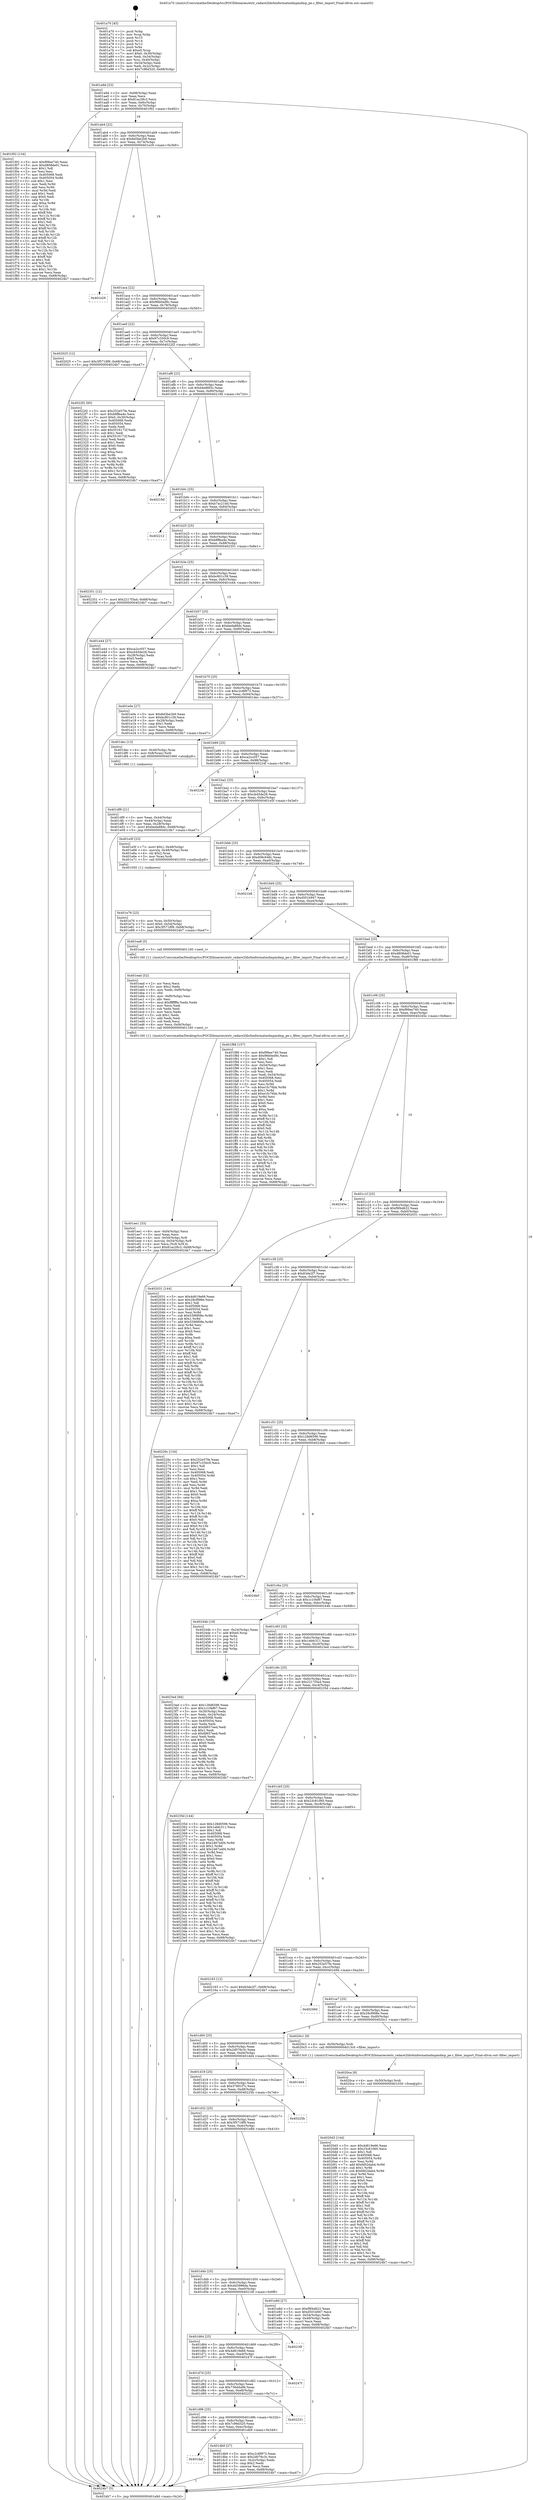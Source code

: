 digraph "0x401a70" {
  label = "0x401a70 (/mnt/c/Users/mathe/Desktop/tcc/POCII/binaries/extr_radare2librbinformatmdmpmdmp_pe.c_filter_import_Final-ollvm.out::main(0))"
  labelloc = "t"
  node[shape=record]

  Entry [label="",width=0.3,height=0.3,shape=circle,fillcolor=black,style=filled]
  "0x401a9d" [label="{
     0x401a9d [23]\l
     | [instrs]\l
     &nbsp;&nbsp;0x401a9d \<+3\>: mov -0x68(%rbp),%eax\l
     &nbsp;&nbsp;0x401aa0 \<+2\>: mov %eax,%ecx\l
     &nbsp;&nbsp;0x401aa2 \<+6\>: sub $0x81ac28c3,%ecx\l
     &nbsp;&nbsp;0x401aa8 \<+3\>: mov %eax,-0x6c(%rbp)\l
     &nbsp;&nbsp;0x401aab \<+3\>: mov %ecx,-0x70(%rbp)\l
     &nbsp;&nbsp;0x401aae \<+6\>: je 0000000000401f02 \<main+0x492\>\l
  }"]
  "0x401f02" [label="{
     0x401f02 [134]\l
     | [instrs]\l
     &nbsp;&nbsp;0x401f02 \<+5\>: mov $0xf99ee740,%eax\l
     &nbsp;&nbsp;0x401f07 \<+5\>: mov $0xd808de01,%ecx\l
     &nbsp;&nbsp;0x401f0c \<+2\>: mov $0x1,%dl\l
     &nbsp;&nbsp;0x401f0e \<+2\>: xor %esi,%esi\l
     &nbsp;&nbsp;0x401f10 \<+7\>: mov 0x405068,%edi\l
     &nbsp;&nbsp;0x401f17 \<+8\>: mov 0x405054,%r8d\l
     &nbsp;&nbsp;0x401f1f \<+3\>: sub $0x1,%esi\l
     &nbsp;&nbsp;0x401f22 \<+3\>: mov %edi,%r9d\l
     &nbsp;&nbsp;0x401f25 \<+3\>: add %esi,%r9d\l
     &nbsp;&nbsp;0x401f28 \<+4\>: imul %r9d,%edi\l
     &nbsp;&nbsp;0x401f2c \<+3\>: and $0x1,%edi\l
     &nbsp;&nbsp;0x401f2f \<+3\>: cmp $0x0,%edi\l
     &nbsp;&nbsp;0x401f32 \<+4\>: sete %r10b\l
     &nbsp;&nbsp;0x401f36 \<+4\>: cmp $0xa,%r8d\l
     &nbsp;&nbsp;0x401f3a \<+4\>: setl %r11b\l
     &nbsp;&nbsp;0x401f3e \<+3\>: mov %r10b,%bl\l
     &nbsp;&nbsp;0x401f41 \<+3\>: xor $0xff,%bl\l
     &nbsp;&nbsp;0x401f44 \<+3\>: mov %r11b,%r14b\l
     &nbsp;&nbsp;0x401f47 \<+4\>: xor $0xff,%r14b\l
     &nbsp;&nbsp;0x401f4b \<+3\>: xor $0x1,%dl\l
     &nbsp;&nbsp;0x401f4e \<+3\>: mov %bl,%r15b\l
     &nbsp;&nbsp;0x401f51 \<+4\>: and $0xff,%r15b\l
     &nbsp;&nbsp;0x401f55 \<+3\>: and %dl,%r10b\l
     &nbsp;&nbsp;0x401f58 \<+3\>: mov %r14b,%r12b\l
     &nbsp;&nbsp;0x401f5b \<+4\>: and $0xff,%r12b\l
     &nbsp;&nbsp;0x401f5f \<+3\>: and %dl,%r11b\l
     &nbsp;&nbsp;0x401f62 \<+3\>: or %r10b,%r15b\l
     &nbsp;&nbsp;0x401f65 \<+3\>: or %r11b,%r12b\l
     &nbsp;&nbsp;0x401f68 \<+3\>: xor %r12b,%r15b\l
     &nbsp;&nbsp;0x401f6b \<+3\>: or %r14b,%bl\l
     &nbsp;&nbsp;0x401f6e \<+3\>: xor $0xff,%bl\l
     &nbsp;&nbsp;0x401f71 \<+3\>: or $0x1,%dl\l
     &nbsp;&nbsp;0x401f74 \<+2\>: and %dl,%bl\l
     &nbsp;&nbsp;0x401f76 \<+3\>: or %bl,%r15b\l
     &nbsp;&nbsp;0x401f79 \<+4\>: test $0x1,%r15b\l
     &nbsp;&nbsp;0x401f7d \<+3\>: cmovne %ecx,%eax\l
     &nbsp;&nbsp;0x401f80 \<+3\>: mov %eax,-0x68(%rbp)\l
     &nbsp;&nbsp;0x401f83 \<+5\>: jmp 00000000004024b7 \<main+0xa47\>\l
  }"]
  "0x401ab4" [label="{
     0x401ab4 [22]\l
     | [instrs]\l
     &nbsp;&nbsp;0x401ab4 \<+5\>: jmp 0000000000401ab9 \<main+0x49\>\l
     &nbsp;&nbsp;0x401ab9 \<+3\>: mov -0x6c(%rbp),%eax\l
     &nbsp;&nbsp;0x401abc \<+5\>: sub $0x8d3be2b9,%eax\l
     &nbsp;&nbsp;0x401ac1 \<+3\>: mov %eax,-0x74(%rbp)\l
     &nbsp;&nbsp;0x401ac4 \<+6\>: je 0000000000401e29 \<main+0x3b9\>\l
  }"]
  Exit [label="",width=0.3,height=0.3,shape=circle,fillcolor=black,style=filled,peripheries=2]
  "0x401e29" [label="{
     0x401e29\l
  }", style=dashed]
  "0x401aca" [label="{
     0x401aca [22]\l
     | [instrs]\l
     &nbsp;&nbsp;0x401aca \<+5\>: jmp 0000000000401acf \<main+0x5f\>\l
     &nbsp;&nbsp;0x401acf \<+3\>: mov -0x6c(%rbp),%eax\l
     &nbsp;&nbsp;0x401ad2 \<+5\>: sub $0x96b0ed9c,%eax\l
     &nbsp;&nbsp;0x401ad7 \<+3\>: mov %eax,-0x78(%rbp)\l
     &nbsp;&nbsp;0x401ada \<+6\>: je 0000000000402025 \<main+0x5b5\>\l
  }"]
  "0x4020d3" [label="{
     0x4020d3 [144]\l
     | [instrs]\l
     &nbsp;&nbsp;0x4020d3 \<+5\>: mov $0x4d619e66,%eax\l
     &nbsp;&nbsp;0x4020d8 \<+5\>: mov $0x23c81060,%ecx\l
     &nbsp;&nbsp;0x4020dd \<+2\>: mov $0x1,%dl\l
     &nbsp;&nbsp;0x4020df \<+7\>: mov 0x405068,%esi\l
     &nbsp;&nbsp;0x4020e6 \<+8\>: mov 0x405054,%r8d\l
     &nbsp;&nbsp;0x4020ee \<+3\>: mov %esi,%r9d\l
     &nbsp;&nbsp;0x4020f1 \<+7\>: add $0xfd02dab4,%r9d\l
     &nbsp;&nbsp;0x4020f8 \<+4\>: sub $0x1,%r9d\l
     &nbsp;&nbsp;0x4020fc \<+7\>: sub $0xfd02dab4,%r9d\l
     &nbsp;&nbsp;0x402103 \<+4\>: imul %r9d,%esi\l
     &nbsp;&nbsp;0x402107 \<+3\>: and $0x1,%esi\l
     &nbsp;&nbsp;0x40210a \<+3\>: cmp $0x0,%esi\l
     &nbsp;&nbsp;0x40210d \<+4\>: sete %r10b\l
     &nbsp;&nbsp;0x402111 \<+4\>: cmp $0xa,%r8d\l
     &nbsp;&nbsp;0x402115 \<+4\>: setl %r11b\l
     &nbsp;&nbsp;0x402119 \<+3\>: mov %r10b,%bl\l
     &nbsp;&nbsp;0x40211c \<+3\>: xor $0xff,%bl\l
     &nbsp;&nbsp;0x40211f \<+3\>: mov %r11b,%r14b\l
     &nbsp;&nbsp;0x402122 \<+4\>: xor $0xff,%r14b\l
     &nbsp;&nbsp;0x402126 \<+3\>: xor $0x1,%dl\l
     &nbsp;&nbsp;0x402129 \<+3\>: mov %bl,%r15b\l
     &nbsp;&nbsp;0x40212c \<+4\>: and $0xff,%r15b\l
     &nbsp;&nbsp;0x402130 \<+3\>: and %dl,%r10b\l
     &nbsp;&nbsp;0x402133 \<+3\>: mov %r14b,%r12b\l
     &nbsp;&nbsp;0x402136 \<+4\>: and $0xff,%r12b\l
     &nbsp;&nbsp;0x40213a \<+3\>: and %dl,%r11b\l
     &nbsp;&nbsp;0x40213d \<+3\>: or %r10b,%r15b\l
     &nbsp;&nbsp;0x402140 \<+3\>: or %r11b,%r12b\l
     &nbsp;&nbsp;0x402143 \<+3\>: xor %r12b,%r15b\l
     &nbsp;&nbsp;0x402146 \<+3\>: or %r14b,%bl\l
     &nbsp;&nbsp;0x402149 \<+3\>: xor $0xff,%bl\l
     &nbsp;&nbsp;0x40214c \<+3\>: or $0x1,%dl\l
     &nbsp;&nbsp;0x40214f \<+2\>: and %dl,%bl\l
     &nbsp;&nbsp;0x402151 \<+3\>: or %bl,%r15b\l
     &nbsp;&nbsp;0x402154 \<+4\>: test $0x1,%r15b\l
     &nbsp;&nbsp;0x402158 \<+3\>: cmovne %ecx,%eax\l
     &nbsp;&nbsp;0x40215b \<+3\>: mov %eax,-0x68(%rbp)\l
     &nbsp;&nbsp;0x40215e \<+5\>: jmp 00000000004024b7 \<main+0xa47\>\l
  }"]
  "0x402025" [label="{
     0x402025 [12]\l
     | [instrs]\l
     &nbsp;&nbsp;0x402025 \<+7\>: movl $0x3f5718f9,-0x68(%rbp)\l
     &nbsp;&nbsp;0x40202c \<+5\>: jmp 00000000004024b7 \<main+0xa47\>\l
  }"]
  "0x401ae0" [label="{
     0x401ae0 [22]\l
     | [instrs]\l
     &nbsp;&nbsp;0x401ae0 \<+5\>: jmp 0000000000401ae5 \<main+0x75\>\l
     &nbsp;&nbsp;0x401ae5 \<+3\>: mov -0x6c(%rbp),%eax\l
     &nbsp;&nbsp;0x401ae8 \<+5\>: sub $0x97c330c9,%eax\l
     &nbsp;&nbsp;0x401aed \<+3\>: mov %eax,-0x7c(%rbp)\l
     &nbsp;&nbsp;0x401af0 \<+6\>: je 00000000004022f2 \<main+0x882\>\l
  }"]
  "0x4020ca" [label="{
     0x4020ca [9]\l
     | [instrs]\l
     &nbsp;&nbsp;0x4020ca \<+4\>: mov -0x50(%rbp),%rdi\l
     &nbsp;&nbsp;0x4020ce \<+5\>: call 0000000000401030 \<free@plt\>\l
     | [calls]\l
     &nbsp;&nbsp;0x401030 \{1\} (unknown)\l
  }"]
  "0x4022f2" [label="{
     0x4022f2 [95]\l
     | [instrs]\l
     &nbsp;&nbsp;0x4022f2 \<+5\>: mov $0x252e57fe,%eax\l
     &nbsp;&nbsp;0x4022f7 \<+5\>: mov $0xb8ffea4e,%ecx\l
     &nbsp;&nbsp;0x4022fc \<+7\>: movl $0x0,-0x30(%rbp)\l
     &nbsp;&nbsp;0x402303 \<+7\>: mov 0x405068,%edx\l
     &nbsp;&nbsp;0x40230a \<+7\>: mov 0x405054,%esi\l
     &nbsp;&nbsp;0x402311 \<+2\>: mov %edx,%edi\l
     &nbsp;&nbsp;0x402313 \<+6\>: add $0x5516172f,%edi\l
     &nbsp;&nbsp;0x402319 \<+3\>: sub $0x1,%edi\l
     &nbsp;&nbsp;0x40231c \<+6\>: sub $0x5516172f,%edi\l
     &nbsp;&nbsp;0x402322 \<+3\>: imul %edi,%edx\l
     &nbsp;&nbsp;0x402325 \<+3\>: and $0x1,%edx\l
     &nbsp;&nbsp;0x402328 \<+3\>: cmp $0x0,%edx\l
     &nbsp;&nbsp;0x40232b \<+4\>: sete %r8b\l
     &nbsp;&nbsp;0x40232f \<+3\>: cmp $0xa,%esi\l
     &nbsp;&nbsp;0x402332 \<+4\>: setl %r9b\l
     &nbsp;&nbsp;0x402336 \<+3\>: mov %r8b,%r10b\l
     &nbsp;&nbsp;0x402339 \<+3\>: and %r9b,%r10b\l
     &nbsp;&nbsp;0x40233c \<+3\>: xor %r9b,%r8b\l
     &nbsp;&nbsp;0x40233f \<+3\>: or %r8b,%r10b\l
     &nbsp;&nbsp;0x402342 \<+4\>: test $0x1,%r10b\l
     &nbsp;&nbsp;0x402346 \<+3\>: cmovne %ecx,%eax\l
     &nbsp;&nbsp;0x402349 \<+3\>: mov %eax,-0x68(%rbp)\l
     &nbsp;&nbsp;0x40234c \<+5\>: jmp 00000000004024b7 \<main+0xa47\>\l
  }"]
  "0x401af6" [label="{
     0x401af6 [22]\l
     | [instrs]\l
     &nbsp;&nbsp;0x401af6 \<+5\>: jmp 0000000000401afb \<main+0x8b\>\l
     &nbsp;&nbsp;0x401afb \<+3\>: mov -0x6c(%rbp),%eax\l
     &nbsp;&nbsp;0x401afe \<+5\>: sub $0xb4e86f3c,%eax\l
     &nbsp;&nbsp;0x401b03 \<+3\>: mov %eax,-0x80(%rbp)\l
     &nbsp;&nbsp;0x401b06 \<+6\>: je 000000000040219d \<main+0x72d\>\l
  }"]
  "0x401ee1" [label="{
     0x401ee1 [33]\l
     | [instrs]\l
     &nbsp;&nbsp;0x401ee1 \<+6\>: mov -0xf4(%rbp),%ecx\l
     &nbsp;&nbsp;0x401ee7 \<+3\>: imul %eax,%ecx\l
     &nbsp;&nbsp;0x401eea \<+4\>: mov -0x50(%rbp),%r8\l
     &nbsp;&nbsp;0x401eee \<+4\>: movslq -0x54(%rbp),%r9\l
     &nbsp;&nbsp;0x401ef2 \<+4\>: mov %ecx,(%r8,%r9,4)\l
     &nbsp;&nbsp;0x401ef6 \<+7\>: movl $0x81ac28c3,-0x68(%rbp)\l
     &nbsp;&nbsp;0x401efd \<+5\>: jmp 00000000004024b7 \<main+0xa47\>\l
  }"]
  "0x40219d" [label="{
     0x40219d\l
  }", style=dashed]
  "0x401b0c" [label="{
     0x401b0c [25]\l
     | [instrs]\l
     &nbsp;&nbsp;0x401b0c \<+5\>: jmp 0000000000401b11 \<main+0xa1\>\l
     &nbsp;&nbsp;0x401b11 \<+3\>: mov -0x6c(%rbp),%eax\l
     &nbsp;&nbsp;0x401b14 \<+5\>: sub $0xb7ac21dd,%eax\l
     &nbsp;&nbsp;0x401b19 \<+6\>: mov %eax,-0x84(%rbp)\l
     &nbsp;&nbsp;0x401b1f \<+6\>: je 0000000000402212 \<main+0x7a2\>\l
  }"]
  "0x401ead" [label="{
     0x401ead [52]\l
     | [instrs]\l
     &nbsp;&nbsp;0x401ead \<+2\>: xor %ecx,%ecx\l
     &nbsp;&nbsp;0x401eaf \<+5\>: mov $0x2,%edx\l
     &nbsp;&nbsp;0x401eb4 \<+6\>: mov %edx,-0xf0(%rbp)\l
     &nbsp;&nbsp;0x401eba \<+1\>: cltd\l
     &nbsp;&nbsp;0x401ebb \<+6\>: mov -0xf0(%rbp),%esi\l
     &nbsp;&nbsp;0x401ec1 \<+2\>: idiv %esi\l
     &nbsp;&nbsp;0x401ec3 \<+6\>: imul $0xfffffffe,%edx,%edx\l
     &nbsp;&nbsp;0x401ec9 \<+2\>: mov %ecx,%edi\l
     &nbsp;&nbsp;0x401ecb \<+2\>: sub %edx,%edi\l
     &nbsp;&nbsp;0x401ecd \<+2\>: mov %ecx,%edx\l
     &nbsp;&nbsp;0x401ecf \<+3\>: sub $0x1,%edx\l
     &nbsp;&nbsp;0x401ed2 \<+2\>: add %edx,%edi\l
     &nbsp;&nbsp;0x401ed4 \<+2\>: sub %edi,%ecx\l
     &nbsp;&nbsp;0x401ed6 \<+6\>: mov %ecx,-0xf4(%rbp)\l
     &nbsp;&nbsp;0x401edc \<+5\>: call 0000000000401160 \<next_i\>\l
     | [calls]\l
     &nbsp;&nbsp;0x401160 \{1\} (/mnt/c/Users/mathe/Desktop/tcc/POCII/binaries/extr_radare2librbinformatmdmpmdmp_pe.c_filter_import_Final-ollvm.out::next_i)\l
  }"]
  "0x402212" [label="{
     0x402212\l
  }", style=dashed]
  "0x401b25" [label="{
     0x401b25 [25]\l
     | [instrs]\l
     &nbsp;&nbsp;0x401b25 \<+5\>: jmp 0000000000401b2a \<main+0xba\>\l
     &nbsp;&nbsp;0x401b2a \<+3\>: mov -0x6c(%rbp),%eax\l
     &nbsp;&nbsp;0x401b2d \<+5\>: sub $0xb8ffea4e,%eax\l
     &nbsp;&nbsp;0x401b32 \<+6\>: mov %eax,-0x88(%rbp)\l
     &nbsp;&nbsp;0x401b38 \<+6\>: je 0000000000402351 \<main+0x8e1\>\l
  }"]
  "0x401e76" [label="{
     0x401e76 [23]\l
     | [instrs]\l
     &nbsp;&nbsp;0x401e76 \<+4\>: mov %rax,-0x50(%rbp)\l
     &nbsp;&nbsp;0x401e7a \<+7\>: movl $0x0,-0x54(%rbp)\l
     &nbsp;&nbsp;0x401e81 \<+7\>: movl $0x3f5718f9,-0x68(%rbp)\l
     &nbsp;&nbsp;0x401e88 \<+5\>: jmp 00000000004024b7 \<main+0xa47\>\l
  }"]
  "0x402351" [label="{
     0x402351 [12]\l
     | [instrs]\l
     &nbsp;&nbsp;0x402351 \<+7\>: movl $0x2217f3a4,-0x68(%rbp)\l
     &nbsp;&nbsp;0x402358 \<+5\>: jmp 00000000004024b7 \<main+0xa47\>\l
  }"]
  "0x401b3e" [label="{
     0x401b3e [25]\l
     | [instrs]\l
     &nbsp;&nbsp;0x401b3e \<+5\>: jmp 0000000000401b43 \<main+0xd3\>\l
     &nbsp;&nbsp;0x401b43 \<+3\>: mov -0x6c(%rbp),%eax\l
     &nbsp;&nbsp;0x401b46 \<+5\>: sub $0xbc801c39,%eax\l
     &nbsp;&nbsp;0x401b4b \<+6\>: mov %eax,-0x8c(%rbp)\l
     &nbsp;&nbsp;0x401b51 \<+6\>: je 0000000000401e44 \<main+0x3d4\>\l
  }"]
  "0x401df9" [label="{
     0x401df9 [21]\l
     | [instrs]\l
     &nbsp;&nbsp;0x401df9 \<+3\>: mov %eax,-0x44(%rbp)\l
     &nbsp;&nbsp;0x401dfc \<+3\>: mov -0x44(%rbp),%eax\l
     &nbsp;&nbsp;0x401dff \<+3\>: mov %eax,-0x28(%rbp)\l
     &nbsp;&nbsp;0x401e02 \<+7\>: movl $0xbeda88dc,-0x68(%rbp)\l
     &nbsp;&nbsp;0x401e09 \<+5\>: jmp 00000000004024b7 \<main+0xa47\>\l
  }"]
  "0x401e44" [label="{
     0x401e44 [27]\l
     | [instrs]\l
     &nbsp;&nbsp;0x401e44 \<+5\>: mov $0xca2cc057,%eax\l
     &nbsp;&nbsp;0x401e49 \<+5\>: mov $0xcb45de28,%ecx\l
     &nbsp;&nbsp;0x401e4e \<+3\>: mov -0x28(%rbp),%edx\l
     &nbsp;&nbsp;0x401e51 \<+3\>: cmp $0x0,%edx\l
     &nbsp;&nbsp;0x401e54 \<+3\>: cmove %ecx,%eax\l
     &nbsp;&nbsp;0x401e57 \<+3\>: mov %eax,-0x68(%rbp)\l
     &nbsp;&nbsp;0x401e5a \<+5\>: jmp 00000000004024b7 \<main+0xa47\>\l
  }"]
  "0x401b57" [label="{
     0x401b57 [25]\l
     | [instrs]\l
     &nbsp;&nbsp;0x401b57 \<+5\>: jmp 0000000000401b5c \<main+0xec\>\l
     &nbsp;&nbsp;0x401b5c \<+3\>: mov -0x6c(%rbp),%eax\l
     &nbsp;&nbsp;0x401b5f \<+5\>: sub $0xbeda88dc,%eax\l
     &nbsp;&nbsp;0x401b64 \<+6\>: mov %eax,-0x90(%rbp)\l
     &nbsp;&nbsp;0x401b6a \<+6\>: je 0000000000401e0e \<main+0x39e\>\l
  }"]
  "0x401a70" [label="{
     0x401a70 [45]\l
     | [instrs]\l
     &nbsp;&nbsp;0x401a70 \<+1\>: push %rbp\l
     &nbsp;&nbsp;0x401a71 \<+3\>: mov %rsp,%rbp\l
     &nbsp;&nbsp;0x401a74 \<+2\>: push %r15\l
     &nbsp;&nbsp;0x401a76 \<+2\>: push %r14\l
     &nbsp;&nbsp;0x401a78 \<+2\>: push %r12\l
     &nbsp;&nbsp;0x401a7a \<+1\>: push %rbx\l
     &nbsp;&nbsp;0x401a7b \<+7\>: sub $0xe0,%rsp\l
     &nbsp;&nbsp;0x401a82 \<+7\>: movl $0x0,-0x30(%rbp)\l
     &nbsp;&nbsp;0x401a89 \<+3\>: mov %edi,-0x34(%rbp)\l
     &nbsp;&nbsp;0x401a8c \<+4\>: mov %rsi,-0x40(%rbp)\l
     &nbsp;&nbsp;0x401a90 \<+3\>: mov -0x34(%rbp),%edi\l
     &nbsp;&nbsp;0x401a93 \<+3\>: mov %edi,-0x2c(%rbp)\l
     &nbsp;&nbsp;0x401a96 \<+7\>: movl $0x7c96d320,-0x68(%rbp)\l
  }"]
  "0x401e0e" [label="{
     0x401e0e [27]\l
     | [instrs]\l
     &nbsp;&nbsp;0x401e0e \<+5\>: mov $0x8d3be2b9,%eax\l
     &nbsp;&nbsp;0x401e13 \<+5\>: mov $0xbc801c39,%ecx\l
     &nbsp;&nbsp;0x401e18 \<+3\>: mov -0x28(%rbp),%edx\l
     &nbsp;&nbsp;0x401e1b \<+3\>: cmp $0x1,%edx\l
     &nbsp;&nbsp;0x401e1e \<+3\>: cmovl %ecx,%eax\l
     &nbsp;&nbsp;0x401e21 \<+3\>: mov %eax,-0x68(%rbp)\l
     &nbsp;&nbsp;0x401e24 \<+5\>: jmp 00000000004024b7 \<main+0xa47\>\l
  }"]
  "0x401b70" [label="{
     0x401b70 [25]\l
     | [instrs]\l
     &nbsp;&nbsp;0x401b70 \<+5\>: jmp 0000000000401b75 \<main+0x105\>\l
     &nbsp;&nbsp;0x401b75 \<+3\>: mov -0x6c(%rbp),%eax\l
     &nbsp;&nbsp;0x401b78 \<+5\>: sub $0xc2c8f973,%eax\l
     &nbsp;&nbsp;0x401b7d \<+6\>: mov %eax,-0x94(%rbp)\l
     &nbsp;&nbsp;0x401b83 \<+6\>: je 0000000000401dec \<main+0x37c\>\l
  }"]
  "0x4024b7" [label="{
     0x4024b7 [5]\l
     | [instrs]\l
     &nbsp;&nbsp;0x4024b7 \<+5\>: jmp 0000000000401a9d \<main+0x2d\>\l
  }"]
  "0x401dec" [label="{
     0x401dec [13]\l
     | [instrs]\l
     &nbsp;&nbsp;0x401dec \<+4\>: mov -0x40(%rbp),%rax\l
     &nbsp;&nbsp;0x401df0 \<+4\>: mov 0x8(%rax),%rdi\l
     &nbsp;&nbsp;0x401df4 \<+5\>: call 0000000000401060 \<atoi@plt\>\l
     | [calls]\l
     &nbsp;&nbsp;0x401060 \{1\} (unknown)\l
  }"]
  "0x401b89" [label="{
     0x401b89 [25]\l
     | [instrs]\l
     &nbsp;&nbsp;0x401b89 \<+5\>: jmp 0000000000401b8e \<main+0x11e\>\l
     &nbsp;&nbsp;0x401b8e \<+3\>: mov -0x6c(%rbp),%eax\l
     &nbsp;&nbsp;0x401b91 \<+5\>: sub $0xca2cc057,%eax\l
     &nbsp;&nbsp;0x401b96 \<+6\>: mov %eax,-0x98(%rbp)\l
     &nbsp;&nbsp;0x401b9c \<+6\>: je 000000000040224f \<main+0x7df\>\l
  }"]
  "0x401daf" [label="{
     0x401daf\l
  }", style=dashed]
  "0x40224f" [label="{
     0x40224f\l
  }", style=dashed]
  "0x401ba2" [label="{
     0x401ba2 [25]\l
     | [instrs]\l
     &nbsp;&nbsp;0x401ba2 \<+5\>: jmp 0000000000401ba7 \<main+0x137\>\l
     &nbsp;&nbsp;0x401ba7 \<+3\>: mov -0x6c(%rbp),%eax\l
     &nbsp;&nbsp;0x401baa \<+5\>: sub $0xcb45de28,%eax\l
     &nbsp;&nbsp;0x401baf \<+6\>: mov %eax,-0x9c(%rbp)\l
     &nbsp;&nbsp;0x401bb5 \<+6\>: je 0000000000401e5f \<main+0x3ef\>\l
  }"]
  "0x401db9" [label="{
     0x401db9 [27]\l
     | [instrs]\l
     &nbsp;&nbsp;0x401db9 \<+5\>: mov $0xc2c8f973,%eax\l
     &nbsp;&nbsp;0x401dbe \<+5\>: mov $0x2d076c3c,%ecx\l
     &nbsp;&nbsp;0x401dc3 \<+3\>: mov -0x2c(%rbp),%edx\l
     &nbsp;&nbsp;0x401dc6 \<+3\>: cmp $0x2,%edx\l
     &nbsp;&nbsp;0x401dc9 \<+3\>: cmovne %ecx,%eax\l
     &nbsp;&nbsp;0x401dcc \<+3\>: mov %eax,-0x68(%rbp)\l
     &nbsp;&nbsp;0x401dcf \<+5\>: jmp 00000000004024b7 \<main+0xa47\>\l
  }"]
  "0x401e5f" [label="{
     0x401e5f [23]\l
     | [instrs]\l
     &nbsp;&nbsp;0x401e5f \<+7\>: movl $0x1,-0x48(%rbp)\l
     &nbsp;&nbsp;0x401e66 \<+4\>: movslq -0x48(%rbp),%rax\l
     &nbsp;&nbsp;0x401e6a \<+4\>: shl $0x2,%rax\l
     &nbsp;&nbsp;0x401e6e \<+3\>: mov %rax,%rdi\l
     &nbsp;&nbsp;0x401e71 \<+5\>: call 0000000000401050 \<malloc@plt\>\l
     | [calls]\l
     &nbsp;&nbsp;0x401050 \{1\} (unknown)\l
  }"]
  "0x401bbb" [label="{
     0x401bbb [25]\l
     | [instrs]\l
     &nbsp;&nbsp;0x401bbb \<+5\>: jmp 0000000000401bc0 \<main+0x150\>\l
     &nbsp;&nbsp;0x401bc0 \<+3\>: mov -0x6c(%rbp),%eax\l
     &nbsp;&nbsp;0x401bc3 \<+5\>: sub $0xd08c648c,%eax\l
     &nbsp;&nbsp;0x401bc8 \<+6\>: mov %eax,-0xa0(%rbp)\l
     &nbsp;&nbsp;0x401bce \<+6\>: je 00000000004021b8 \<main+0x748\>\l
  }"]
  "0x401d96" [label="{
     0x401d96 [25]\l
     | [instrs]\l
     &nbsp;&nbsp;0x401d96 \<+5\>: jmp 0000000000401d9b \<main+0x32b\>\l
     &nbsp;&nbsp;0x401d9b \<+3\>: mov -0x6c(%rbp),%eax\l
     &nbsp;&nbsp;0x401d9e \<+5\>: sub $0x7c96d320,%eax\l
     &nbsp;&nbsp;0x401da3 \<+6\>: mov %eax,-0xec(%rbp)\l
     &nbsp;&nbsp;0x401da9 \<+6\>: je 0000000000401db9 \<main+0x349\>\l
  }"]
  "0x4021b8" [label="{
     0x4021b8\l
  }", style=dashed]
  "0x401bd4" [label="{
     0x401bd4 [25]\l
     | [instrs]\l
     &nbsp;&nbsp;0x401bd4 \<+5\>: jmp 0000000000401bd9 \<main+0x169\>\l
     &nbsp;&nbsp;0x401bd9 \<+3\>: mov -0x6c(%rbp),%eax\l
     &nbsp;&nbsp;0x401bdc \<+5\>: sub $0xd501b947,%eax\l
     &nbsp;&nbsp;0x401be1 \<+6\>: mov %eax,-0xa4(%rbp)\l
     &nbsp;&nbsp;0x401be7 \<+6\>: je 0000000000401ea8 \<main+0x438\>\l
  }"]
  "0x402231" [label="{
     0x402231\l
  }", style=dashed]
  "0x401ea8" [label="{
     0x401ea8 [5]\l
     | [instrs]\l
     &nbsp;&nbsp;0x401ea8 \<+5\>: call 0000000000401160 \<next_i\>\l
     | [calls]\l
     &nbsp;&nbsp;0x401160 \{1\} (/mnt/c/Users/mathe/Desktop/tcc/POCII/binaries/extr_radare2librbinformatmdmpmdmp_pe.c_filter_import_Final-ollvm.out::next_i)\l
  }"]
  "0x401bed" [label="{
     0x401bed [25]\l
     | [instrs]\l
     &nbsp;&nbsp;0x401bed \<+5\>: jmp 0000000000401bf2 \<main+0x182\>\l
     &nbsp;&nbsp;0x401bf2 \<+3\>: mov -0x6c(%rbp),%eax\l
     &nbsp;&nbsp;0x401bf5 \<+5\>: sub $0xd808de01,%eax\l
     &nbsp;&nbsp;0x401bfa \<+6\>: mov %eax,-0xa8(%rbp)\l
     &nbsp;&nbsp;0x401c00 \<+6\>: je 0000000000401f88 \<main+0x518\>\l
  }"]
  "0x401d7d" [label="{
     0x401d7d [25]\l
     | [instrs]\l
     &nbsp;&nbsp;0x401d7d \<+5\>: jmp 0000000000401d82 \<main+0x312\>\l
     &nbsp;&nbsp;0x401d82 \<+3\>: mov -0x6c(%rbp),%eax\l
     &nbsp;&nbsp;0x401d85 \<+5\>: sub $0x736d4a9b,%eax\l
     &nbsp;&nbsp;0x401d8a \<+6\>: mov %eax,-0xe8(%rbp)\l
     &nbsp;&nbsp;0x401d90 \<+6\>: je 0000000000402231 \<main+0x7c1\>\l
  }"]
  "0x401f88" [label="{
     0x401f88 [157]\l
     | [instrs]\l
     &nbsp;&nbsp;0x401f88 \<+5\>: mov $0xf99ee740,%eax\l
     &nbsp;&nbsp;0x401f8d \<+5\>: mov $0x96b0ed9c,%ecx\l
     &nbsp;&nbsp;0x401f92 \<+2\>: mov $0x1,%dl\l
     &nbsp;&nbsp;0x401f94 \<+2\>: xor %esi,%esi\l
     &nbsp;&nbsp;0x401f96 \<+3\>: mov -0x54(%rbp),%edi\l
     &nbsp;&nbsp;0x401f99 \<+3\>: sub $0x1,%esi\l
     &nbsp;&nbsp;0x401f9c \<+2\>: sub %esi,%edi\l
     &nbsp;&nbsp;0x401f9e \<+3\>: mov %edi,-0x54(%rbp)\l
     &nbsp;&nbsp;0x401fa1 \<+7\>: mov 0x405068,%esi\l
     &nbsp;&nbsp;0x401fa8 \<+7\>: mov 0x405054,%edi\l
     &nbsp;&nbsp;0x401faf \<+3\>: mov %esi,%r8d\l
     &nbsp;&nbsp;0x401fb2 \<+7\>: sub $0xe1fc76bb,%r8d\l
     &nbsp;&nbsp;0x401fb9 \<+4\>: sub $0x1,%r8d\l
     &nbsp;&nbsp;0x401fbd \<+7\>: add $0xe1fc76bb,%r8d\l
     &nbsp;&nbsp;0x401fc4 \<+4\>: imul %r8d,%esi\l
     &nbsp;&nbsp;0x401fc8 \<+3\>: and $0x1,%esi\l
     &nbsp;&nbsp;0x401fcb \<+3\>: cmp $0x0,%esi\l
     &nbsp;&nbsp;0x401fce \<+4\>: sete %r9b\l
     &nbsp;&nbsp;0x401fd2 \<+3\>: cmp $0xa,%edi\l
     &nbsp;&nbsp;0x401fd5 \<+4\>: setl %r10b\l
     &nbsp;&nbsp;0x401fd9 \<+3\>: mov %r9b,%r11b\l
     &nbsp;&nbsp;0x401fdc \<+4\>: xor $0xff,%r11b\l
     &nbsp;&nbsp;0x401fe0 \<+3\>: mov %r10b,%bl\l
     &nbsp;&nbsp;0x401fe3 \<+3\>: xor $0xff,%bl\l
     &nbsp;&nbsp;0x401fe6 \<+3\>: xor $0x0,%dl\l
     &nbsp;&nbsp;0x401fe9 \<+3\>: mov %r11b,%r14b\l
     &nbsp;&nbsp;0x401fec \<+4\>: and $0x0,%r14b\l
     &nbsp;&nbsp;0x401ff0 \<+3\>: and %dl,%r9b\l
     &nbsp;&nbsp;0x401ff3 \<+3\>: mov %bl,%r15b\l
     &nbsp;&nbsp;0x401ff6 \<+4\>: and $0x0,%r15b\l
     &nbsp;&nbsp;0x401ffa \<+3\>: and %dl,%r10b\l
     &nbsp;&nbsp;0x401ffd \<+3\>: or %r9b,%r14b\l
     &nbsp;&nbsp;0x402000 \<+3\>: or %r10b,%r15b\l
     &nbsp;&nbsp;0x402003 \<+3\>: xor %r15b,%r14b\l
     &nbsp;&nbsp;0x402006 \<+3\>: or %bl,%r11b\l
     &nbsp;&nbsp;0x402009 \<+4\>: xor $0xff,%r11b\l
     &nbsp;&nbsp;0x40200d \<+3\>: or $0x0,%dl\l
     &nbsp;&nbsp;0x402010 \<+3\>: and %dl,%r11b\l
     &nbsp;&nbsp;0x402013 \<+3\>: or %r11b,%r14b\l
     &nbsp;&nbsp;0x402016 \<+4\>: test $0x1,%r14b\l
     &nbsp;&nbsp;0x40201a \<+3\>: cmovne %ecx,%eax\l
     &nbsp;&nbsp;0x40201d \<+3\>: mov %eax,-0x68(%rbp)\l
     &nbsp;&nbsp;0x402020 \<+5\>: jmp 00000000004024b7 \<main+0xa47\>\l
  }"]
  "0x401c06" [label="{
     0x401c06 [25]\l
     | [instrs]\l
     &nbsp;&nbsp;0x401c06 \<+5\>: jmp 0000000000401c0b \<main+0x19b\>\l
     &nbsp;&nbsp;0x401c0b \<+3\>: mov -0x6c(%rbp),%eax\l
     &nbsp;&nbsp;0x401c0e \<+5\>: sub $0xf99ee740,%eax\l
     &nbsp;&nbsp;0x401c13 \<+6\>: mov %eax,-0xac(%rbp)\l
     &nbsp;&nbsp;0x401c19 \<+6\>: je 000000000040245e \<main+0x9ee\>\l
  }"]
  "0x40247f" [label="{
     0x40247f\l
  }", style=dashed]
  "0x40245e" [label="{
     0x40245e\l
  }", style=dashed]
  "0x401c1f" [label="{
     0x401c1f [25]\l
     | [instrs]\l
     &nbsp;&nbsp;0x401c1f \<+5\>: jmp 0000000000401c24 \<main+0x1b4\>\l
     &nbsp;&nbsp;0x401c24 \<+3\>: mov -0x6c(%rbp),%eax\l
     &nbsp;&nbsp;0x401c27 \<+5\>: sub $0xf9f4d622,%eax\l
     &nbsp;&nbsp;0x401c2c \<+6\>: mov %eax,-0xb0(%rbp)\l
     &nbsp;&nbsp;0x401c32 \<+6\>: je 0000000000402031 \<main+0x5c1\>\l
  }"]
  "0x401d64" [label="{
     0x401d64 [25]\l
     | [instrs]\l
     &nbsp;&nbsp;0x401d64 \<+5\>: jmp 0000000000401d69 \<main+0x2f9\>\l
     &nbsp;&nbsp;0x401d69 \<+3\>: mov -0x6c(%rbp),%eax\l
     &nbsp;&nbsp;0x401d6c \<+5\>: sub $0x4d619e66,%eax\l
     &nbsp;&nbsp;0x401d71 \<+6\>: mov %eax,-0xe4(%rbp)\l
     &nbsp;&nbsp;0x401d77 \<+6\>: je 000000000040247f \<main+0xa0f\>\l
  }"]
  "0x402031" [label="{
     0x402031 [144]\l
     | [instrs]\l
     &nbsp;&nbsp;0x402031 \<+5\>: mov $0x4d619e66,%eax\l
     &nbsp;&nbsp;0x402036 \<+5\>: mov $0x28cf998e,%ecx\l
     &nbsp;&nbsp;0x40203b \<+2\>: mov $0x1,%dl\l
     &nbsp;&nbsp;0x40203d \<+7\>: mov 0x405068,%esi\l
     &nbsp;&nbsp;0x402044 \<+7\>: mov 0x405054,%edi\l
     &nbsp;&nbsp;0x40204b \<+3\>: mov %esi,%r8d\l
     &nbsp;&nbsp;0x40204e \<+7\>: sub $0x5396f08e,%r8d\l
     &nbsp;&nbsp;0x402055 \<+4\>: sub $0x1,%r8d\l
     &nbsp;&nbsp;0x402059 \<+7\>: add $0x5396f08e,%r8d\l
     &nbsp;&nbsp;0x402060 \<+4\>: imul %r8d,%esi\l
     &nbsp;&nbsp;0x402064 \<+3\>: and $0x1,%esi\l
     &nbsp;&nbsp;0x402067 \<+3\>: cmp $0x0,%esi\l
     &nbsp;&nbsp;0x40206a \<+4\>: sete %r9b\l
     &nbsp;&nbsp;0x40206e \<+3\>: cmp $0xa,%edi\l
     &nbsp;&nbsp;0x402071 \<+4\>: setl %r10b\l
     &nbsp;&nbsp;0x402075 \<+3\>: mov %r9b,%r11b\l
     &nbsp;&nbsp;0x402078 \<+4\>: xor $0xff,%r11b\l
     &nbsp;&nbsp;0x40207c \<+3\>: mov %r10b,%bl\l
     &nbsp;&nbsp;0x40207f \<+3\>: xor $0xff,%bl\l
     &nbsp;&nbsp;0x402082 \<+3\>: xor $0x1,%dl\l
     &nbsp;&nbsp;0x402085 \<+3\>: mov %r11b,%r14b\l
     &nbsp;&nbsp;0x402088 \<+4\>: and $0xff,%r14b\l
     &nbsp;&nbsp;0x40208c \<+3\>: and %dl,%r9b\l
     &nbsp;&nbsp;0x40208f \<+3\>: mov %bl,%r15b\l
     &nbsp;&nbsp;0x402092 \<+4\>: and $0xff,%r15b\l
     &nbsp;&nbsp;0x402096 \<+3\>: and %dl,%r10b\l
     &nbsp;&nbsp;0x402099 \<+3\>: or %r9b,%r14b\l
     &nbsp;&nbsp;0x40209c \<+3\>: or %r10b,%r15b\l
     &nbsp;&nbsp;0x40209f \<+3\>: xor %r15b,%r14b\l
     &nbsp;&nbsp;0x4020a2 \<+3\>: or %bl,%r11b\l
     &nbsp;&nbsp;0x4020a5 \<+4\>: xor $0xff,%r11b\l
     &nbsp;&nbsp;0x4020a9 \<+3\>: or $0x1,%dl\l
     &nbsp;&nbsp;0x4020ac \<+3\>: and %dl,%r11b\l
     &nbsp;&nbsp;0x4020af \<+3\>: or %r11b,%r14b\l
     &nbsp;&nbsp;0x4020b2 \<+4\>: test $0x1,%r14b\l
     &nbsp;&nbsp;0x4020b6 \<+3\>: cmovne %ecx,%eax\l
     &nbsp;&nbsp;0x4020b9 \<+3\>: mov %eax,-0x68(%rbp)\l
     &nbsp;&nbsp;0x4020bc \<+5\>: jmp 00000000004024b7 \<main+0xa47\>\l
  }"]
  "0x401c38" [label="{
     0x401c38 [25]\l
     | [instrs]\l
     &nbsp;&nbsp;0x401c38 \<+5\>: jmp 0000000000401c3d \<main+0x1cd\>\l
     &nbsp;&nbsp;0x401c3d \<+3\>: mov -0x6c(%rbp),%eax\l
     &nbsp;&nbsp;0x401c40 \<+5\>: sub $0x83de2f7,%eax\l
     &nbsp;&nbsp;0x401c45 \<+6\>: mov %eax,-0xb4(%rbp)\l
     &nbsp;&nbsp;0x401c4b \<+6\>: je 000000000040226c \<main+0x7fc\>\l
  }"]
  "0x40216f" [label="{
     0x40216f\l
  }", style=dashed]
  "0x40226c" [label="{
     0x40226c [134]\l
     | [instrs]\l
     &nbsp;&nbsp;0x40226c \<+5\>: mov $0x252e57fe,%eax\l
     &nbsp;&nbsp;0x402271 \<+5\>: mov $0x97c330c9,%ecx\l
     &nbsp;&nbsp;0x402276 \<+2\>: mov $0x1,%dl\l
     &nbsp;&nbsp;0x402278 \<+2\>: xor %esi,%esi\l
     &nbsp;&nbsp;0x40227a \<+7\>: mov 0x405068,%edi\l
     &nbsp;&nbsp;0x402281 \<+8\>: mov 0x405054,%r8d\l
     &nbsp;&nbsp;0x402289 \<+3\>: sub $0x1,%esi\l
     &nbsp;&nbsp;0x40228c \<+3\>: mov %edi,%r9d\l
     &nbsp;&nbsp;0x40228f \<+3\>: add %esi,%r9d\l
     &nbsp;&nbsp;0x402292 \<+4\>: imul %r9d,%edi\l
     &nbsp;&nbsp;0x402296 \<+3\>: and $0x1,%edi\l
     &nbsp;&nbsp;0x402299 \<+3\>: cmp $0x0,%edi\l
     &nbsp;&nbsp;0x40229c \<+4\>: sete %r10b\l
     &nbsp;&nbsp;0x4022a0 \<+4\>: cmp $0xa,%r8d\l
     &nbsp;&nbsp;0x4022a4 \<+4\>: setl %r11b\l
     &nbsp;&nbsp;0x4022a8 \<+3\>: mov %r10b,%bl\l
     &nbsp;&nbsp;0x4022ab \<+3\>: xor $0xff,%bl\l
     &nbsp;&nbsp;0x4022ae \<+3\>: mov %r11b,%r14b\l
     &nbsp;&nbsp;0x4022b1 \<+4\>: xor $0xff,%r14b\l
     &nbsp;&nbsp;0x4022b5 \<+3\>: xor $0x0,%dl\l
     &nbsp;&nbsp;0x4022b8 \<+3\>: mov %bl,%r15b\l
     &nbsp;&nbsp;0x4022bb \<+4\>: and $0x0,%r15b\l
     &nbsp;&nbsp;0x4022bf \<+3\>: and %dl,%r10b\l
     &nbsp;&nbsp;0x4022c2 \<+3\>: mov %r14b,%r12b\l
     &nbsp;&nbsp;0x4022c5 \<+4\>: and $0x0,%r12b\l
     &nbsp;&nbsp;0x4022c9 \<+3\>: and %dl,%r11b\l
     &nbsp;&nbsp;0x4022cc \<+3\>: or %r10b,%r15b\l
     &nbsp;&nbsp;0x4022cf \<+3\>: or %r11b,%r12b\l
     &nbsp;&nbsp;0x4022d2 \<+3\>: xor %r12b,%r15b\l
     &nbsp;&nbsp;0x4022d5 \<+3\>: or %r14b,%bl\l
     &nbsp;&nbsp;0x4022d8 \<+3\>: xor $0xff,%bl\l
     &nbsp;&nbsp;0x4022db \<+3\>: or $0x0,%dl\l
     &nbsp;&nbsp;0x4022de \<+2\>: and %dl,%bl\l
     &nbsp;&nbsp;0x4022e0 \<+3\>: or %bl,%r15b\l
     &nbsp;&nbsp;0x4022e3 \<+4\>: test $0x1,%r15b\l
     &nbsp;&nbsp;0x4022e7 \<+3\>: cmovne %ecx,%eax\l
     &nbsp;&nbsp;0x4022ea \<+3\>: mov %eax,-0x68(%rbp)\l
     &nbsp;&nbsp;0x4022ed \<+5\>: jmp 00000000004024b7 \<main+0xa47\>\l
  }"]
  "0x401c51" [label="{
     0x401c51 [25]\l
     | [instrs]\l
     &nbsp;&nbsp;0x401c51 \<+5\>: jmp 0000000000401c56 \<main+0x1e6\>\l
     &nbsp;&nbsp;0x401c56 \<+3\>: mov -0x6c(%rbp),%eax\l
     &nbsp;&nbsp;0x401c59 \<+5\>: sub $0x128d6596,%eax\l
     &nbsp;&nbsp;0x401c5e \<+6\>: mov %eax,-0xb8(%rbp)\l
     &nbsp;&nbsp;0x401c64 \<+6\>: je 00000000004024b0 \<main+0xa40\>\l
  }"]
  "0x401d4b" [label="{
     0x401d4b [25]\l
     | [instrs]\l
     &nbsp;&nbsp;0x401d4b \<+5\>: jmp 0000000000401d50 \<main+0x2e0\>\l
     &nbsp;&nbsp;0x401d50 \<+3\>: mov -0x6c(%rbp),%eax\l
     &nbsp;&nbsp;0x401d53 \<+5\>: sub $0x4d3986da,%eax\l
     &nbsp;&nbsp;0x401d58 \<+6\>: mov %eax,-0xe0(%rbp)\l
     &nbsp;&nbsp;0x401d5e \<+6\>: je 000000000040216f \<main+0x6ff\>\l
  }"]
  "0x4024b0" [label="{
     0x4024b0\l
  }", style=dashed]
  "0x401c6a" [label="{
     0x401c6a [25]\l
     | [instrs]\l
     &nbsp;&nbsp;0x401c6a \<+5\>: jmp 0000000000401c6f \<main+0x1ff\>\l
     &nbsp;&nbsp;0x401c6f \<+3\>: mov -0x6c(%rbp),%eax\l
     &nbsp;&nbsp;0x401c72 \<+5\>: sub $0x1c10bf67,%eax\l
     &nbsp;&nbsp;0x401c77 \<+6\>: mov %eax,-0xbc(%rbp)\l
     &nbsp;&nbsp;0x401c7d \<+6\>: je 000000000040244b \<main+0x9db\>\l
  }"]
  "0x401e8d" [label="{
     0x401e8d [27]\l
     | [instrs]\l
     &nbsp;&nbsp;0x401e8d \<+5\>: mov $0xf9f4d622,%eax\l
     &nbsp;&nbsp;0x401e92 \<+5\>: mov $0xd501b947,%ecx\l
     &nbsp;&nbsp;0x401e97 \<+3\>: mov -0x54(%rbp),%edx\l
     &nbsp;&nbsp;0x401e9a \<+3\>: cmp -0x48(%rbp),%edx\l
     &nbsp;&nbsp;0x401e9d \<+3\>: cmovl %ecx,%eax\l
     &nbsp;&nbsp;0x401ea0 \<+3\>: mov %eax,-0x68(%rbp)\l
     &nbsp;&nbsp;0x401ea3 \<+5\>: jmp 00000000004024b7 \<main+0xa47\>\l
  }"]
  "0x40244b" [label="{
     0x40244b [19]\l
     | [instrs]\l
     &nbsp;&nbsp;0x40244b \<+3\>: mov -0x24(%rbp),%eax\l
     &nbsp;&nbsp;0x40244e \<+7\>: add $0xe0,%rsp\l
     &nbsp;&nbsp;0x402455 \<+1\>: pop %rbx\l
     &nbsp;&nbsp;0x402456 \<+2\>: pop %r12\l
     &nbsp;&nbsp;0x402458 \<+2\>: pop %r14\l
     &nbsp;&nbsp;0x40245a \<+2\>: pop %r15\l
     &nbsp;&nbsp;0x40245c \<+1\>: pop %rbp\l
     &nbsp;&nbsp;0x40245d \<+1\>: ret\l
  }"]
  "0x401c83" [label="{
     0x401c83 [25]\l
     | [instrs]\l
     &nbsp;&nbsp;0x401c83 \<+5\>: jmp 0000000000401c88 \<main+0x218\>\l
     &nbsp;&nbsp;0x401c88 \<+3\>: mov -0x6c(%rbp),%eax\l
     &nbsp;&nbsp;0x401c8b \<+5\>: sub $0x1ebfc311,%eax\l
     &nbsp;&nbsp;0x401c90 \<+6\>: mov %eax,-0xc0(%rbp)\l
     &nbsp;&nbsp;0x401c96 \<+6\>: je 00000000004023ed \<main+0x97d\>\l
  }"]
  "0x401d32" [label="{
     0x401d32 [25]\l
     | [instrs]\l
     &nbsp;&nbsp;0x401d32 \<+5\>: jmp 0000000000401d37 \<main+0x2c7\>\l
     &nbsp;&nbsp;0x401d37 \<+3\>: mov -0x6c(%rbp),%eax\l
     &nbsp;&nbsp;0x401d3a \<+5\>: sub $0x3f5718f9,%eax\l
     &nbsp;&nbsp;0x401d3f \<+6\>: mov %eax,-0xdc(%rbp)\l
     &nbsp;&nbsp;0x401d45 \<+6\>: je 0000000000401e8d \<main+0x41d\>\l
  }"]
  "0x4023ed" [label="{
     0x4023ed [94]\l
     | [instrs]\l
     &nbsp;&nbsp;0x4023ed \<+5\>: mov $0x128d6596,%eax\l
     &nbsp;&nbsp;0x4023f2 \<+5\>: mov $0x1c10bf67,%ecx\l
     &nbsp;&nbsp;0x4023f7 \<+3\>: mov -0x30(%rbp),%edx\l
     &nbsp;&nbsp;0x4023fa \<+3\>: mov %edx,-0x24(%rbp)\l
     &nbsp;&nbsp;0x4023fd \<+7\>: mov 0x405068,%edx\l
     &nbsp;&nbsp;0x402404 \<+7\>: mov 0x405054,%esi\l
     &nbsp;&nbsp;0x40240b \<+2\>: mov %edx,%edi\l
     &nbsp;&nbsp;0x40240d \<+6\>: add $0xfd657eed,%edi\l
     &nbsp;&nbsp;0x402413 \<+3\>: sub $0x1,%edi\l
     &nbsp;&nbsp;0x402416 \<+6\>: sub $0xfd657eed,%edi\l
     &nbsp;&nbsp;0x40241c \<+3\>: imul %edi,%edx\l
     &nbsp;&nbsp;0x40241f \<+3\>: and $0x1,%edx\l
     &nbsp;&nbsp;0x402422 \<+3\>: cmp $0x0,%edx\l
     &nbsp;&nbsp;0x402425 \<+4\>: sete %r8b\l
     &nbsp;&nbsp;0x402429 \<+3\>: cmp $0xa,%esi\l
     &nbsp;&nbsp;0x40242c \<+4\>: setl %r9b\l
     &nbsp;&nbsp;0x402430 \<+3\>: mov %r8b,%r10b\l
     &nbsp;&nbsp;0x402433 \<+3\>: and %r9b,%r10b\l
     &nbsp;&nbsp;0x402436 \<+3\>: xor %r9b,%r8b\l
     &nbsp;&nbsp;0x402439 \<+3\>: or %r8b,%r10b\l
     &nbsp;&nbsp;0x40243c \<+4\>: test $0x1,%r10b\l
     &nbsp;&nbsp;0x402440 \<+3\>: cmovne %ecx,%eax\l
     &nbsp;&nbsp;0x402443 \<+3\>: mov %eax,-0x68(%rbp)\l
     &nbsp;&nbsp;0x402446 \<+5\>: jmp 00000000004024b7 \<main+0xa47\>\l
  }"]
  "0x401c9c" [label="{
     0x401c9c [25]\l
     | [instrs]\l
     &nbsp;&nbsp;0x401c9c \<+5\>: jmp 0000000000401ca1 \<main+0x231\>\l
     &nbsp;&nbsp;0x401ca1 \<+3\>: mov -0x6c(%rbp),%eax\l
     &nbsp;&nbsp;0x401ca4 \<+5\>: sub $0x2217f3a4,%eax\l
     &nbsp;&nbsp;0x401ca9 \<+6\>: mov %eax,-0xc4(%rbp)\l
     &nbsp;&nbsp;0x401caf \<+6\>: je 000000000040235d \<main+0x8ed\>\l
  }"]
  "0x40225b" [label="{
     0x40225b\l
  }", style=dashed]
  "0x40235d" [label="{
     0x40235d [144]\l
     | [instrs]\l
     &nbsp;&nbsp;0x40235d \<+5\>: mov $0x128d6596,%eax\l
     &nbsp;&nbsp;0x402362 \<+5\>: mov $0x1ebfc311,%ecx\l
     &nbsp;&nbsp;0x402367 \<+2\>: mov $0x1,%dl\l
     &nbsp;&nbsp;0x402369 \<+7\>: mov 0x405068,%esi\l
     &nbsp;&nbsp;0x402370 \<+7\>: mov 0x405054,%edi\l
     &nbsp;&nbsp;0x402377 \<+3\>: mov %esi,%r8d\l
     &nbsp;&nbsp;0x40237a \<+7\>: sub $0x2467a4f4,%r8d\l
     &nbsp;&nbsp;0x402381 \<+4\>: sub $0x1,%r8d\l
     &nbsp;&nbsp;0x402385 \<+7\>: add $0x2467a4f4,%r8d\l
     &nbsp;&nbsp;0x40238c \<+4\>: imul %r8d,%esi\l
     &nbsp;&nbsp;0x402390 \<+3\>: and $0x1,%esi\l
     &nbsp;&nbsp;0x402393 \<+3\>: cmp $0x0,%esi\l
     &nbsp;&nbsp;0x402396 \<+4\>: sete %r9b\l
     &nbsp;&nbsp;0x40239a \<+3\>: cmp $0xa,%edi\l
     &nbsp;&nbsp;0x40239d \<+4\>: setl %r10b\l
     &nbsp;&nbsp;0x4023a1 \<+3\>: mov %r9b,%r11b\l
     &nbsp;&nbsp;0x4023a4 \<+4\>: xor $0xff,%r11b\l
     &nbsp;&nbsp;0x4023a8 \<+3\>: mov %r10b,%bl\l
     &nbsp;&nbsp;0x4023ab \<+3\>: xor $0xff,%bl\l
     &nbsp;&nbsp;0x4023ae \<+3\>: xor $0x1,%dl\l
     &nbsp;&nbsp;0x4023b1 \<+3\>: mov %r11b,%r14b\l
     &nbsp;&nbsp;0x4023b4 \<+4\>: and $0xff,%r14b\l
     &nbsp;&nbsp;0x4023b8 \<+3\>: and %dl,%r9b\l
     &nbsp;&nbsp;0x4023bb \<+3\>: mov %bl,%r15b\l
     &nbsp;&nbsp;0x4023be \<+4\>: and $0xff,%r15b\l
     &nbsp;&nbsp;0x4023c2 \<+3\>: and %dl,%r10b\l
     &nbsp;&nbsp;0x4023c5 \<+3\>: or %r9b,%r14b\l
     &nbsp;&nbsp;0x4023c8 \<+3\>: or %r10b,%r15b\l
     &nbsp;&nbsp;0x4023cb \<+3\>: xor %r15b,%r14b\l
     &nbsp;&nbsp;0x4023ce \<+3\>: or %bl,%r11b\l
     &nbsp;&nbsp;0x4023d1 \<+4\>: xor $0xff,%r11b\l
     &nbsp;&nbsp;0x4023d5 \<+3\>: or $0x1,%dl\l
     &nbsp;&nbsp;0x4023d8 \<+3\>: and %dl,%r11b\l
     &nbsp;&nbsp;0x4023db \<+3\>: or %r11b,%r14b\l
     &nbsp;&nbsp;0x4023de \<+4\>: test $0x1,%r14b\l
     &nbsp;&nbsp;0x4023e2 \<+3\>: cmovne %ecx,%eax\l
     &nbsp;&nbsp;0x4023e5 \<+3\>: mov %eax,-0x68(%rbp)\l
     &nbsp;&nbsp;0x4023e8 \<+5\>: jmp 00000000004024b7 \<main+0xa47\>\l
  }"]
  "0x401cb5" [label="{
     0x401cb5 [25]\l
     | [instrs]\l
     &nbsp;&nbsp;0x401cb5 \<+5\>: jmp 0000000000401cba \<main+0x24a\>\l
     &nbsp;&nbsp;0x401cba \<+3\>: mov -0x6c(%rbp),%eax\l
     &nbsp;&nbsp;0x401cbd \<+5\>: sub $0x23c81060,%eax\l
     &nbsp;&nbsp;0x401cc2 \<+6\>: mov %eax,-0xc8(%rbp)\l
     &nbsp;&nbsp;0x401cc8 \<+6\>: je 0000000000402163 \<main+0x6f3\>\l
  }"]
  "0x401d19" [label="{
     0x401d19 [25]\l
     | [instrs]\l
     &nbsp;&nbsp;0x401d19 \<+5\>: jmp 0000000000401d1e \<main+0x2ae\>\l
     &nbsp;&nbsp;0x401d1e \<+3\>: mov -0x6c(%rbp),%eax\l
     &nbsp;&nbsp;0x401d21 \<+5\>: sub $0x37891f7c,%eax\l
     &nbsp;&nbsp;0x401d26 \<+6\>: mov %eax,-0xd8(%rbp)\l
     &nbsp;&nbsp;0x401d2c \<+6\>: je 000000000040225b \<main+0x7eb\>\l
  }"]
  "0x402163" [label="{
     0x402163 [12]\l
     | [instrs]\l
     &nbsp;&nbsp;0x402163 \<+7\>: movl $0x83de2f7,-0x68(%rbp)\l
     &nbsp;&nbsp;0x40216a \<+5\>: jmp 00000000004024b7 \<main+0xa47\>\l
  }"]
  "0x401cce" [label="{
     0x401cce [25]\l
     | [instrs]\l
     &nbsp;&nbsp;0x401cce \<+5\>: jmp 0000000000401cd3 \<main+0x263\>\l
     &nbsp;&nbsp;0x401cd3 \<+3\>: mov -0x6c(%rbp),%eax\l
     &nbsp;&nbsp;0x401cd6 \<+5\>: sub $0x252e57fe,%eax\l
     &nbsp;&nbsp;0x401cdb \<+6\>: mov %eax,-0xcc(%rbp)\l
     &nbsp;&nbsp;0x401ce1 \<+6\>: je 000000000040249d \<main+0xa2d\>\l
  }"]
  "0x401dd4" [label="{
     0x401dd4\l
  }", style=dashed]
  "0x40249d" [label="{
     0x40249d\l
  }", style=dashed]
  "0x401ce7" [label="{
     0x401ce7 [25]\l
     | [instrs]\l
     &nbsp;&nbsp;0x401ce7 \<+5\>: jmp 0000000000401cec \<main+0x27c\>\l
     &nbsp;&nbsp;0x401cec \<+3\>: mov -0x6c(%rbp),%eax\l
     &nbsp;&nbsp;0x401cef \<+5\>: sub $0x28cf998e,%eax\l
     &nbsp;&nbsp;0x401cf4 \<+6\>: mov %eax,-0xd0(%rbp)\l
     &nbsp;&nbsp;0x401cfa \<+6\>: je 00000000004020c1 \<main+0x651\>\l
  }"]
  "0x401d00" [label="{
     0x401d00 [25]\l
     | [instrs]\l
     &nbsp;&nbsp;0x401d00 \<+5\>: jmp 0000000000401d05 \<main+0x295\>\l
     &nbsp;&nbsp;0x401d05 \<+3\>: mov -0x6c(%rbp),%eax\l
     &nbsp;&nbsp;0x401d08 \<+5\>: sub $0x2d076c3c,%eax\l
     &nbsp;&nbsp;0x401d0d \<+6\>: mov %eax,-0xd4(%rbp)\l
     &nbsp;&nbsp;0x401d13 \<+6\>: je 0000000000401dd4 \<main+0x364\>\l
  }"]
  "0x4020c1" [label="{
     0x4020c1 [9]\l
     | [instrs]\l
     &nbsp;&nbsp;0x4020c1 \<+4\>: mov -0x50(%rbp),%rdi\l
     &nbsp;&nbsp;0x4020c5 \<+5\>: call 00000000004013c0 \<filter_import\>\l
     | [calls]\l
     &nbsp;&nbsp;0x4013c0 \{1\} (/mnt/c/Users/mathe/Desktop/tcc/POCII/binaries/extr_radare2librbinformatmdmpmdmp_pe.c_filter_import_Final-ollvm.out::filter_import)\l
  }"]
  Entry -> "0x401a70" [label=" 1"]
  "0x401a9d" -> "0x401f02" [label=" 1"]
  "0x401a9d" -> "0x401ab4" [label=" 19"]
  "0x40244b" -> Exit [label=" 1"]
  "0x401ab4" -> "0x401e29" [label=" 0"]
  "0x401ab4" -> "0x401aca" [label=" 19"]
  "0x4023ed" -> "0x4024b7" [label=" 1"]
  "0x401aca" -> "0x402025" [label=" 1"]
  "0x401aca" -> "0x401ae0" [label=" 18"]
  "0x40235d" -> "0x4024b7" [label=" 1"]
  "0x401ae0" -> "0x4022f2" [label=" 1"]
  "0x401ae0" -> "0x401af6" [label=" 17"]
  "0x402351" -> "0x4024b7" [label=" 1"]
  "0x401af6" -> "0x40219d" [label=" 0"]
  "0x401af6" -> "0x401b0c" [label=" 17"]
  "0x4022f2" -> "0x4024b7" [label=" 1"]
  "0x401b0c" -> "0x402212" [label=" 0"]
  "0x401b0c" -> "0x401b25" [label=" 17"]
  "0x40226c" -> "0x4024b7" [label=" 1"]
  "0x401b25" -> "0x402351" [label=" 1"]
  "0x401b25" -> "0x401b3e" [label=" 16"]
  "0x402163" -> "0x4024b7" [label=" 1"]
  "0x401b3e" -> "0x401e44" [label=" 1"]
  "0x401b3e" -> "0x401b57" [label=" 15"]
  "0x4020d3" -> "0x4024b7" [label=" 1"]
  "0x401b57" -> "0x401e0e" [label=" 1"]
  "0x401b57" -> "0x401b70" [label=" 14"]
  "0x4020ca" -> "0x4020d3" [label=" 1"]
  "0x401b70" -> "0x401dec" [label=" 1"]
  "0x401b70" -> "0x401b89" [label=" 13"]
  "0x4020c1" -> "0x4020ca" [label=" 1"]
  "0x401b89" -> "0x40224f" [label=" 0"]
  "0x401b89" -> "0x401ba2" [label=" 13"]
  "0x402031" -> "0x4024b7" [label=" 1"]
  "0x401ba2" -> "0x401e5f" [label=" 1"]
  "0x401ba2" -> "0x401bbb" [label=" 12"]
  "0x402025" -> "0x4024b7" [label=" 1"]
  "0x401bbb" -> "0x4021b8" [label=" 0"]
  "0x401bbb" -> "0x401bd4" [label=" 12"]
  "0x401f02" -> "0x4024b7" [label=" 1"]
  "0x401bd4" -> "0x401ea8" [label=" 1"]
  "0x401bd4" -> "0x401bed" [label=" 11"]
  "0x401ee1" -> "0x4024b7" [label=" 1"]
  "0x401bed" -> "0x401f88" [label=" 1"]
  "0x401bed" -> "0x401c06" [label=" 10"]
  "0x401ea8" -> "0x401ead" [label=" 1"]
  "0x401c06" -> "0x40245e" [label=" 0"]
  "0x401c06" -> "0x401c1f" [label=" 10"]
  "0x401e8d" -> "0x4024b7" [label=" 2"]
  "0x401c1f" -> "0x402031" [label=" 1"]
  "0x401c1f" -> "0x401c38" [label=" 9"]
  "0x401e5f" -> "0x401e76" [label=" 1"]
  "0x401c38" -> "0x40226c" [label=" 1"]
  "0x401c38" -> "0x401c51" [label=" 8"]
  "0x401e44" -> "0x4024b7" [label=" 1"]
  "0x401c51" -> "0x4024b0" [label=" 0"]
  "0x401c51" -> "0x401c6a" [label=" 8"]
  "0x401df9" -> "0x4024b7" [label=" 1"]
  "0x401c6a" -> "0x40244b" [label=" 1"]
  "0x401c6a" -> "0x401c83" [label=" 7"]
  "0x401dec" -> "0x401df9" [label=" 1"]
  "0x401c83" -> "0x4023ed" [label=" 1"]
  "0x401c83" -> "0x401c9c" [label=" 6"]
  "0x401a70" -> "0x401a9d" [label=" 1"]
  "0x401c9c" -> "0x40235d" [label=" 1"]
  "0x401c9c" -> "0x401cb5" [label=" 5"]
  "0x401db9" -> "0x4024b7" [label=" 1"]
  "0x401cb5" -> "0x402163" [label=" 1"]
  "0x401cb5" -> "0x401cce" [label=" 4"]
  "0x401d96" -> "0x401db9" [label=" 1"]
  "0x401cce" -> "0x40249d" [label=" 0"]
  "0x401cce" -> "0x401ce7" [label=" 4"]
  "0x401f88" -> "0x4024b7" [label=" 1"]
  "0x401ce7" -> "0x4020c1" [label=" 1"]
  "0x401ce7" -> "0x401d00" [label=" 3"]
  "0x401d7d" -> "0x401d96" [label=" 1"]
  "0x401d00" -> "0x401dd4" [label=" 0"]
  "0x401d00" -> "0x401d19" [label=" 3"]
  "0x401d96" -> "0x401daf" [label=" 0"]
  "0x401d19" -> "0x40225b" [label=" 0"]
  "0x401d19" -> "0x401d32" [label=" 3"]
  "0x4024b7" -> "0x401a9d" [label=" 19"]
  "0x401d32" -> "0x401e8d" [label=" 2"]
  "0x401d32" -> "0x401d4b" [label=" 1"]
  "0x401e0e" -> "0x4024b7" [label=" 1"]
  "0x401d4b" -> "0x40216f" [label=" 0"]
  "0x401d4b" -> "0x401d64" [label=" 1"]
  "0x401e76" -> "0x4024b7" [label=" 1"]
  "0x401d64" -> "0x40247f" [label=" 0"]
  "0x401d64" -> "0x401d7d" [label=" 1"]
  "0x401ead" -> "0x401ee1" [label=" 1"]
  "0x401d7d" -> "0x402231" [label=" 0"]
}
